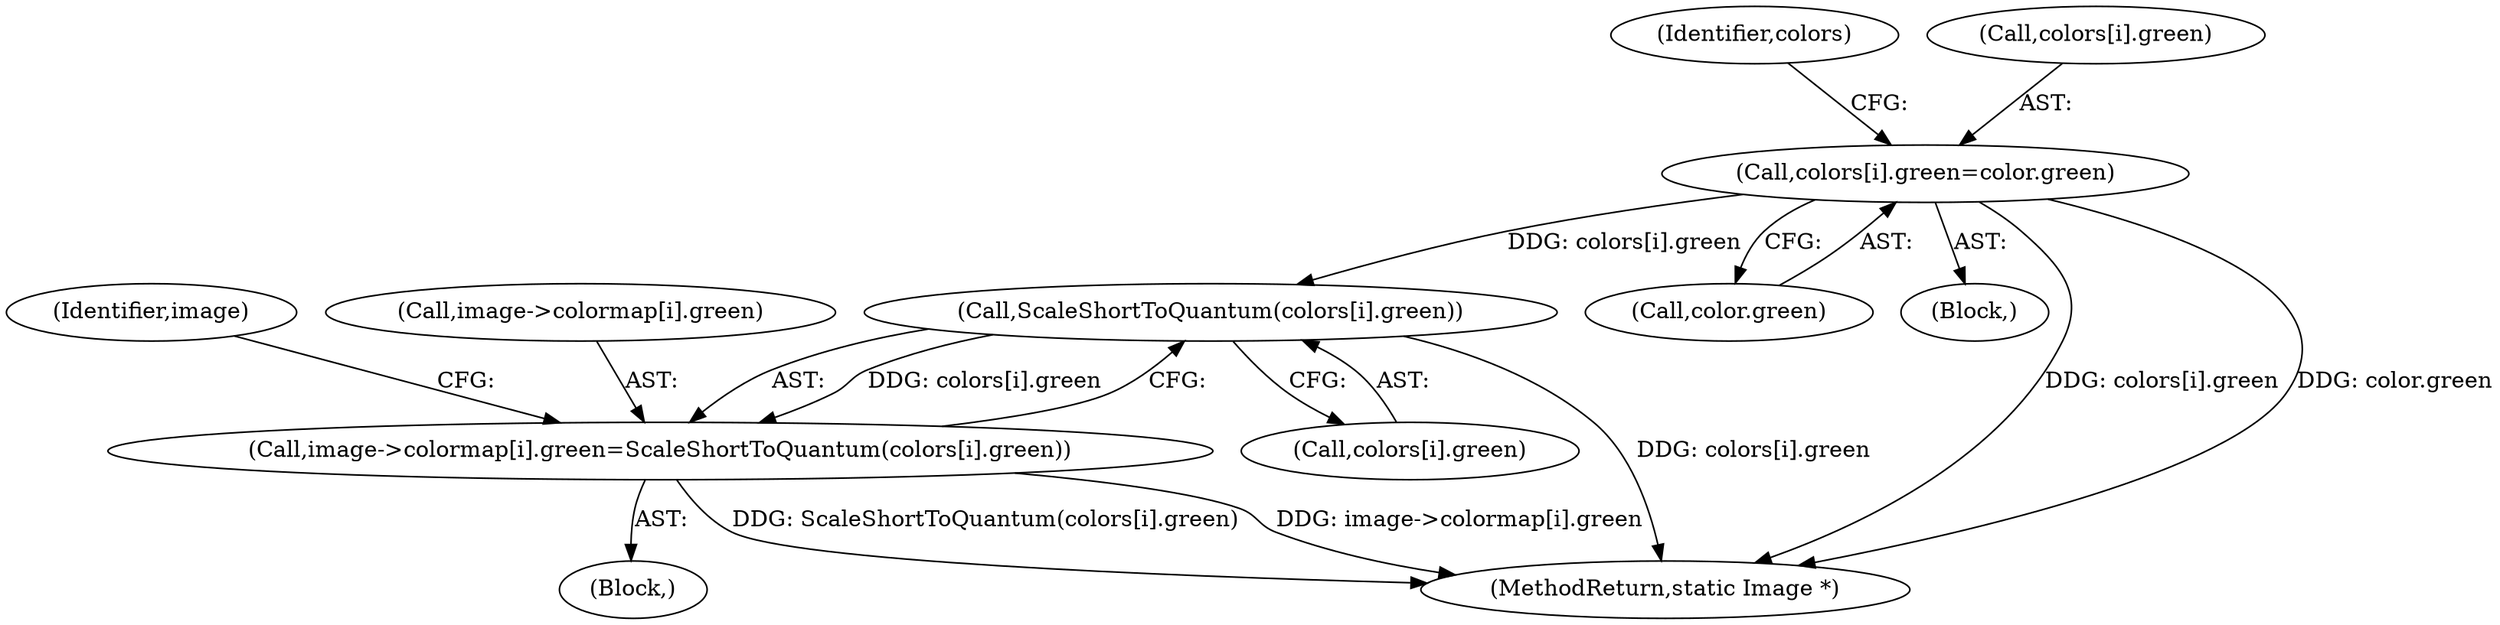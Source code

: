 digraph "0_ImageMagick6_f663dfb8431c97d95682a2b533cca1c8233d21b4@array" {
"1000805" [label="(Call,colors[i].green=color.green)"];
"1001671" [label="(Call,ScaleShortToQuantum(colors[i].green))"];
"1001663" [label="(Call,image->colormap[i].green=ScaleShortToQuantum(colors[i].green))"];
"1000805" [label="(Call,colors[i].green=color.green)"];
"1001671" [label="(Call,ScaleShortToQuantum(colors[i].green))"];
"1000817" [label="(Identifier,colors)"];
"1001672" [label="(Call,colors[i].green)"];
"1001648" [label="(Block,)"];
"1000806" [label="(Call,colors[i].green)"];
"1000811" [label="(Call,color.green)"];
"1000757" [label="(Block,)"];
"1001681" [label="(Identifier,image)"];
"1001664" [label="(Call,image->colormap[i].green)"];
"1001663" [label="(Call,image->colormap[i].green=ScaleShortToQuantum(colors[i].green))"];
"1001840" [label="(MethodReturn,static Image *)"];
"1000805" -> "1000757"  [label="AST: "];
"1000805" -> "1000811"  [label="CFG: "];
"1000806" -> "1000805"  [label="AST: "];
"1000811" -> "1000805"  [label="AST: "];
"1000817" -> "1000805"  [label="CFG: "];
"1000805" -> "1001840"  [label="DDG: colors[i].green"];
"1000805" -> "1001840"  [label="DDG: color.green"];
"1000805" -> "1001671"  [label="DDG: colors[i].green"];
"1001671" -> "1001663"  [label="AST: "];
"1001671" -> "1001672"  [label="CFG: "];
"1001672" -> "1001671"  [label="AST: "];
"1001663" -> "1001671"  [label="CFG: "];
"1001671" -> "1001840"  [label="DDG: colors[i].green"];
"1001671" -> "1001663"  [label="DDG: colors[i].green"];
"1001663" -> "1001648"  [label="AST: "];
"1001664" -> "1001663"  [label="AST: "];
"1001681" -> "1001663"  [label="CFG: "];
"1001663" -> "1001840"  [label="DDG: ScaleShortToQuantum(colors[i].green)"];
"1001663" -> "1001840"  [label="DDG: image->colormap[i].green"];
}
